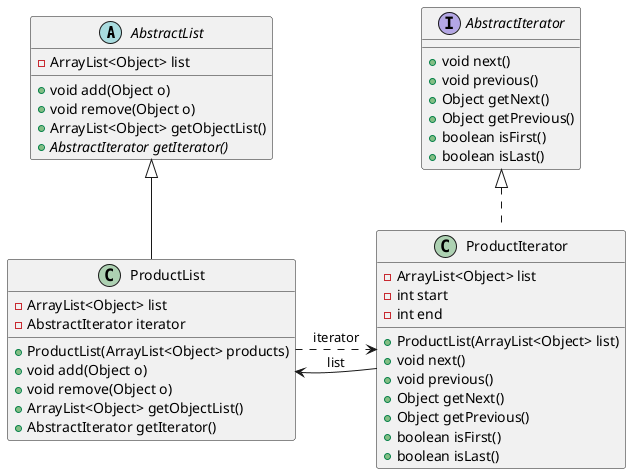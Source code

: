 @startuml
abstract class AbstractList {
-ArrayList<Object> list
+void add(Object o)
+void remove(Object o)
+ArrayList<Object> getObjectList()
+{abstract} AbstractIterator getIterator()
}

class ProductList extends AbstractList {
-ArrayList<Object> list
-AbstractIterator iterator
+ProductList(ArrayList<Object> products) /' products is the ArrayList sent from client '/
+void add(Object o)
+void remove(Object o)
+ArrayList<Object> getObjectList()
+AbstractIterator getIterator()
}

interface AbstractIterator {
+void next()
+void previous()
+Object getNext()
+Object getPrevious()
+boolean isFirst()
+boolean isLast()
}

class ProductIterator implements AbstractIterator {
-ArrayList<Object> list
-int start
-int end
+ProductList(ArrayList<Object> list)
+void next()
+void previous()
+Object getNext()
+Object getPrevious()
+boolean isFirst()
+boolean isLast()
}

ProductList .right.> ProductIterator : iterator
ProductIterator --> ProductList : list

@enduml